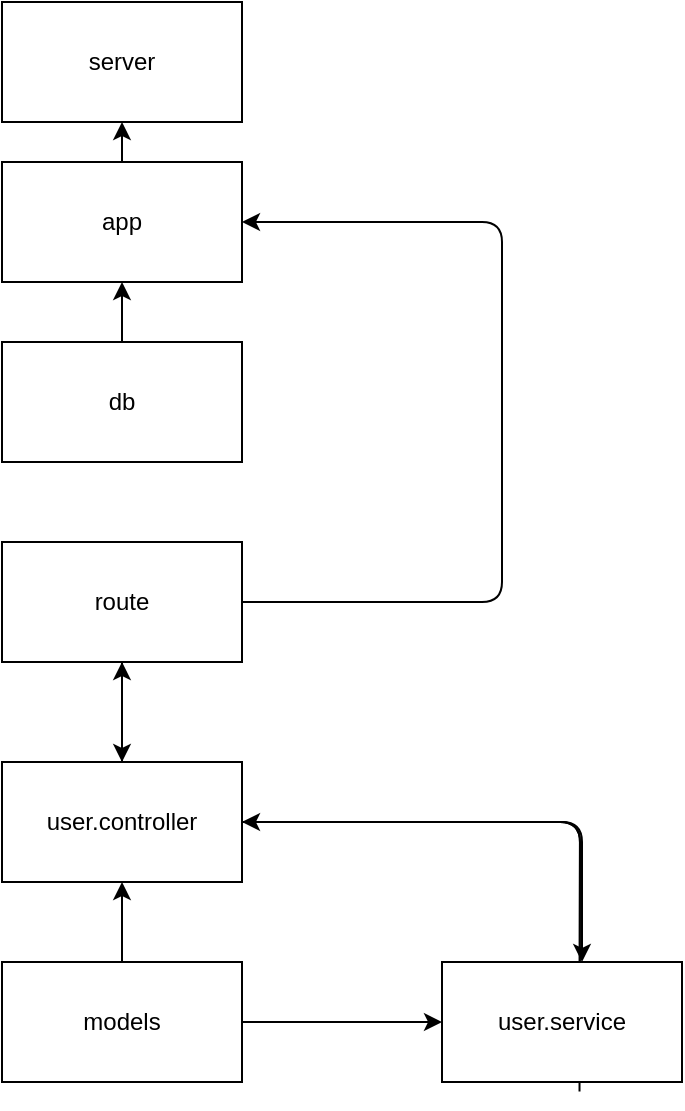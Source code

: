 <mxfile>
    <diagram id="bVXuIF_NiLc2MIru5O28" name="Page-1">
        <mxGraphModel dx="1072" dy="571" grid="1" gridSize="10" guides="1" tooltips="1" connect="1" arrows="1" fold="1" page="1" pageScale="1" pageWidth="850" pageHeight="1100" math="0" shadow="0">
            <root>
                <mxCell id="0"/>
                <mxCell id="1" parent="0"/>
                <mxCell id="7" value="server" style="whiteSpace=wrap;html=1;" parent="1" vertex="1">
                    <mxGeometry x="70" y="30" width="120" height="60" as="geometry"/>
                </mxCell>
                <mxCell id="12" style="edgeStyle=none;html=1;exitX=0.5;exitY=0;exitDx=0;exitDy=0;entryX=0.5;entryY=1;entryDx=0;entryDy=0;" parent="1" source="8" target="7" edge="1">
                    <mxGeometry relative="1" as="geometry"/>
                </mxCell>
                <mxCell id="8" value="app" style="whiteSpace=wrap;html=1;" parent="1" vertex="1">
                    <mxGeometry x="70" y="110" width="120" height="60" as="geometry"/>
                </mxCell>
                <mxCell id="14" style="edgeStyle=none;html=1;entryX=0.5;entryY=1;entryDx=0;entryDy=0;" parent="1" source="9" target="11" edge="1">
                    <mxGeometry relative="1" as="geometry"/>
                </mxCell>
                <mxCell id="16" style="edgeStyle=none;html=1;entryX=0;entryY=0.5;entryDx=0;entryDy=0;" edge="1" parent="1" source="9" target="21">
                    <mxGeometry relative="1" as="geometry">
                        <mxPoint x="250" y="540" as="targetPoint"/>
                    </mxGeometry>
                </mxCell>
                <mxCell id="9" value="models" style="whiteSpace=wrap;html=1;" parent="1" vertex="1">
                    <mxGeometry x="70" y="510" width="120" height="60" as="geometry"/>
                </mxCell>
                <mxCell id="13" style="edgeStyle=none;html=1;entryX=0.5;entryY=1;entryDx=0;entryDy=0;" parent="1" source="10" target="8" edge="1">
                    <mxGeometry relative="1" as="geometry"/>
                </mxCell>
                <mxCell id="10" value="db" style="whiteSpace=wrap;html=1;" parent="1" vertex="1">
                    <mxGeometry x="70" y="200" width="120" height="60" as="geometry"/>
                </mxCell>
                <mxCell id="20" style="edgeStyle=none;html=1;entryX=0.5;entryY=1;entryDx=0;entryDy=0;" edge="1" parent="1" source="11" target="18">
                    <mxGeometry relative="1" as="geometry"/>
                </mxCell>
                <mxCell id="22" style="edgeStyle=none;html=1;entryX=0.573;entryY=1;entryDx=0;entryDy=0;entryPerimeter=0;" edge="1" parent="1" source="11" target="21">
                    <mxGeometry relative="1" as="geometry">
                        <Array as="points">
                            <mxPoint x="359" y="440"/>
                        </Array>
                    </mxGeometry>
                </mxCell>
                <mxCell id="24" style="edgeStyle=none;html=1;" edge="1" parent="1" source="11">
                    <mxGeometry relative="1" as="geometry">
                        <mxPoint x="360" y="510" as="targetPoint"/>
                        <Array as="points">
                            <mxPoint x="360" y="440"/>
                        </Array>
                    </mxGeometry>
                </mxCell>
                <mxCell id="11" value="user.controller" style="whiteSpace=wrap;html=1;" parent="1" vertex="1">
                    <mxGeometry x="70" y="410" width="120" height="60" as="geometry"/>
                </mxCell>
                <mxCell id="19" style="edgeStyle=none;html=1;exitX=0.5;exitY=1;exitDx=0;exitDy=0;entryX=0.5;entryY=0;entryDx=0;entryDy=0;" edge="1" parent="1" source="18" target="11">
                    <mxGeometry relative="1" as="geometry"/>
                </mxCell>
                <mxCell id="25" style="edgeStyle=none;html=1;" edge="1" parent="1" source="18">
                    <mxGeometry relative="1" as="geometry">
                        <mxPoint x="190" y="140" as="targetPoint"/>
                        <Array as="points">
                            <mxPoint x="320" y="330"/>
                            <mxPoint x="320" y="140"/>
                        </Array>
                    </mxGeometry>
                </mxCell>
                <mxCell id="18" value="route" style="whiteSpace=wrap;html=1;" vertex="1" parent="1">
                    <mxGeometry x="70" y="300" width="120" height="60" as="geometry"/>
                </mxCell>
                <mxCell id="23" style="edgeStyle=none;html=1;exitX=0.573;exitY=1.08;exitDx=0;exitDy=0;exitPerimeter=0;" edge="1" parent="1" source="21">
                    <mxGeometry relative="1" as="geometry">
                        <mxPoint x="190" y="440" as="targetPoint"/>
                        <Array as="points">
                            <mxPoint x="359" y="440"/>
                        </Array>
                    </mxGeometry>
                </mxCell>
                <mxCell id="21" value="user.service" style="whiteSpace=wrap;html=1;" vertex="1" parent="1">
                    <mxGeometry x="290" y="510" width="120" height="60" as="geometry"/>
                </mxCell>
            </root>
        </mxGraphModel>
    </diagram>
</mxfile>